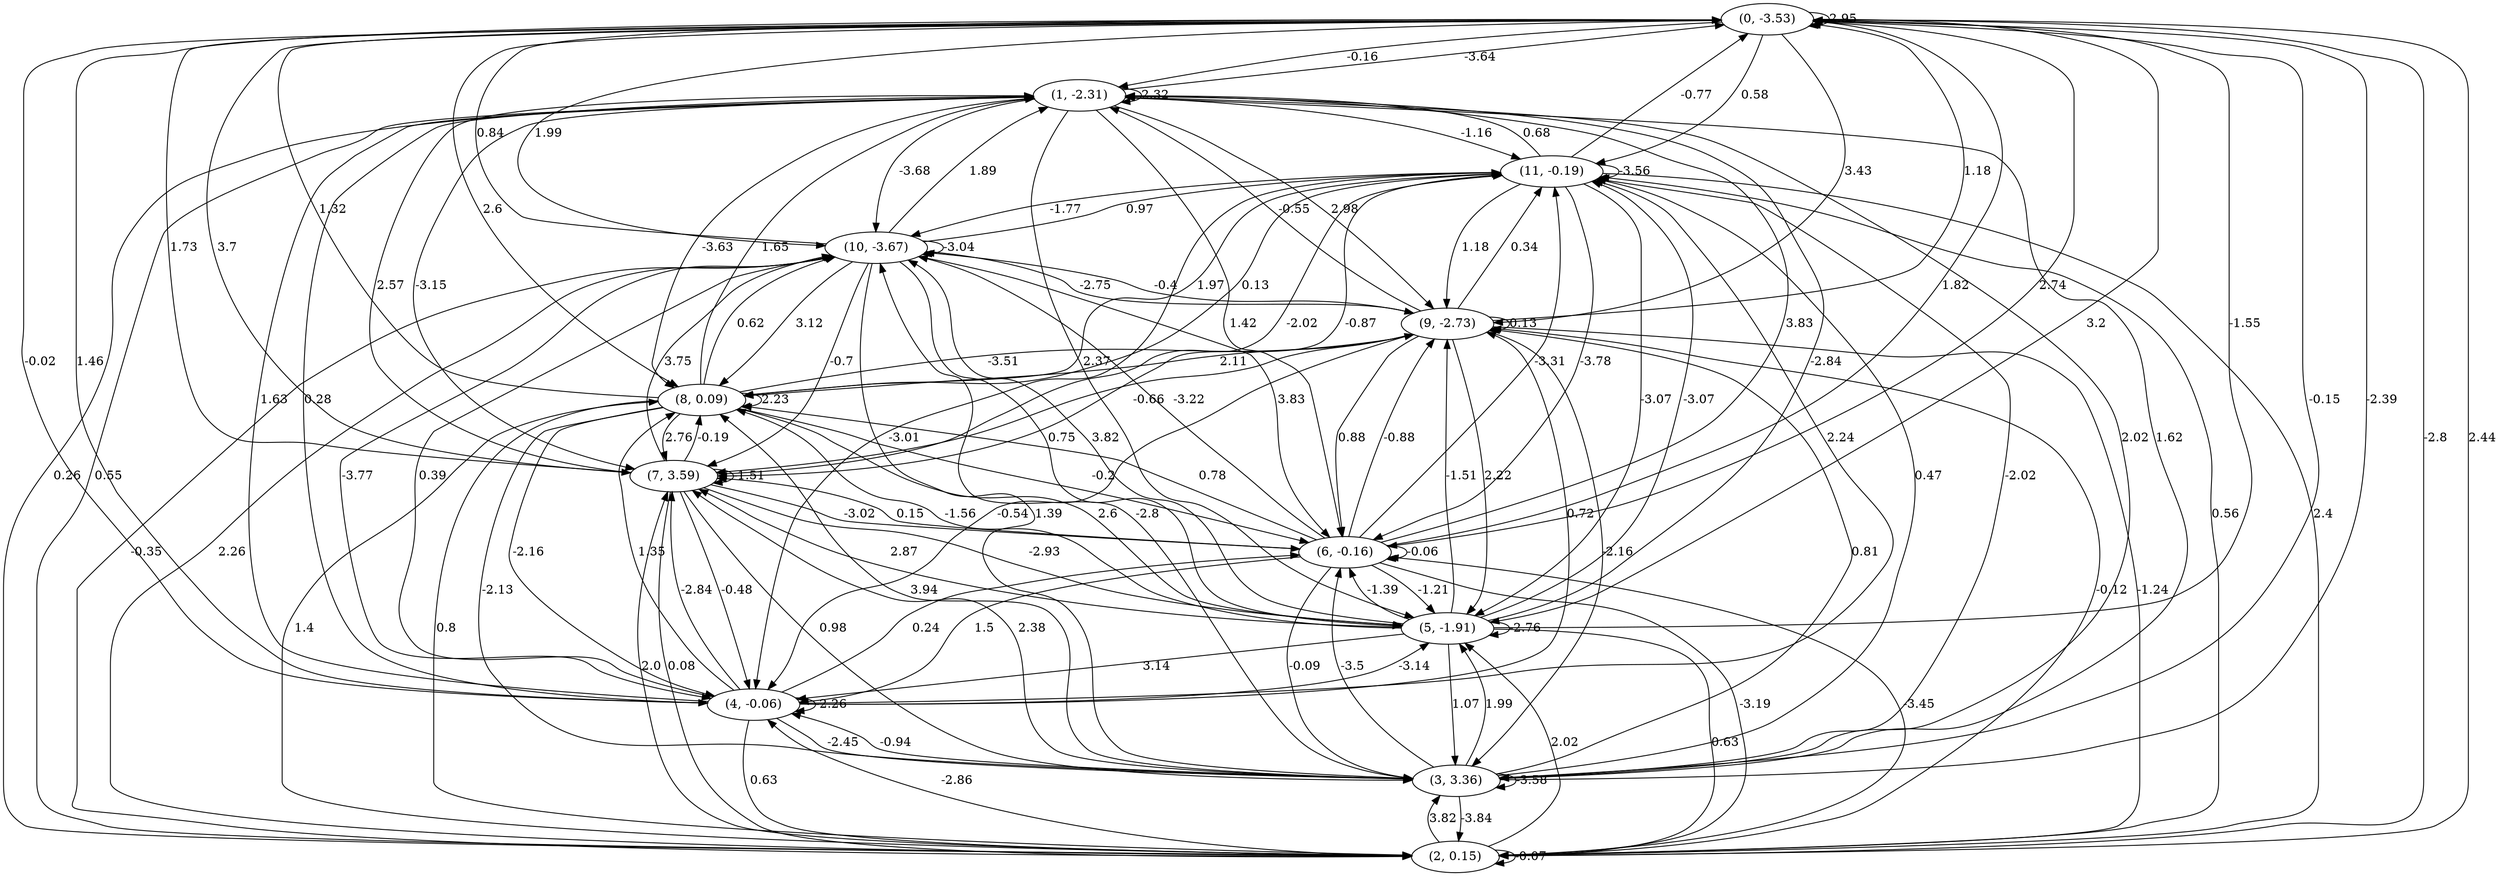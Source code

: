 digraph {
    0 [ label = "(0, -3.53)" ]
    1 [ label = "(1, -2.31)" ]
    2 [ label = "(2, 0.15)" ]
    3 [ label = "(3, 3.36)" ]
    4 [ label = "(4, -0.06)" ]
    5 [ label = "(5, -1.91)" ]
    6 [ label = "(6, -0.16)" ]
    7 [ label = "(7, 3.59)" ]
    8 [ label = "(8, 0.09)" ]
    9 [ label = "(9, -2.73)" ]
    10 [ label = "(10, -3.67)" ]
    11 [ label = "(11, -0.19)" ]
    0 -> 0 [ label = "2.95" ]
    1 -> 1 [ label = "2.32" ]
    2 -> 2 [ label = "-0.07" ]
    3 -> 3 [ label = "-3.58" ]
    4 -> 4 [ label = "-2.26" ]
    5 -> 5 [ label = "-2.76" ]
    6 -> 6 [ label = "-0.06" ]
    7 -> 7 [ label = "-1.51" ]
    8 -> 8 [ label = "2.23" ]
    9 -> 9 [ label = "0.13" ]
    10 -> 10 [ label = "-3.04" ]
    11 -> 11 [ label = "-3.56" ]
    1 -> 0 [ label = "-3.64" ]
    2 -> 0 [ label = "2.44" ]
    3 -> 0 [ label = "-2.39" ]
    4 -> 0 [ label = "1.46" ]
    5 -> 0 [ label = "-1.55" ]
    6 -> 0 [ label = "1.82" ]
    7 -> 0 [ label = "1.73" ]
    8 -> 0 [ label = "1.32" ]
    9 -> 0 [ label = "1.18" ]
    10 -> 0 [ label = "0.84" ]
    11 -> 0 [ label = "-0.77" ]
    0 -> 1 [ label = "-0.16" ]
    2 -> 1 [ label = "0.26" ]
    3 -> 1 [ label = "2.02" ]
    4 -> 1 [ label = "1.63" ]
    5 -> 1 [ label = "-2.84" ]
    6 -> 1 [ label = "3.83" ]
    7 -> 1 [ label = "2.57" ]
    8 -> 1 [ label = "1.65" ]
    9 -> 1 [ label = "-0.55" ]
    10 -> 1 [ label = "1.89" ]
    11 -> 1 [ label = "0.68" ]
    0 -> 2 [ label = "-2.8" ]
    1 -> 2 [ label = "0.55" ]
    3 -> 2 [ label = "-3.84" ]
    4 -> 2 [ label = "0.63" ]
    5 -> 2 [ label = "0.63" ]
    6 -> 2 [ label = "-3.19" ]
    7 -> 2 [ label = "0.08" ]
    8 -> 2 [ label = "0.8" ]
    9 -> 2 [ label = "-1.24" ]
    10 -> 2 [ label = "2.26" ]
    11 -> 2 [ label = "2.4" ]
    0 -> 3 [ label = "-0.15" ]
    1 -> 3 [ label = "1.62" ]
    2 -> 3 [ label = "3.82" ]
    4 -> 3 [ label = "-2.45" ]
    5 -> 3 [ label = "1.07" ]
    6 -> 3 [ label = "-0.09" ]
    7 -> 3 [ label = "0.98" ]
    8 -> 3 [ label = "-2.13" ]
    9 -> 3 [ label = "-2.16" ]
    10 -> 3 [ label = "1.39" ]
    11 -> 3 [ label = "-2.02" ]
    0 -> 4 [ label = "-0.02" ]
    1 -> 4 [ label = "0.28" ]
    2 -> 4 [ label = "-2.86" ]
    3 -> 4 [ label = "-0.94" ]
    5 -> 4 [ label = "3.14" ]
    6 -> 4 [ label = "1.5" ]
    7 -> 4 [ label = "-0.48" ]
    8 -> 4 [ label = "-2.16" ]
    9 -> 4 [ label = "-0.54" ]
    10 -> 4 [ label = "-3.77" ]
    11 -> 4 [ label = "-3.01" ]
    0 -> 5 [ label = "3.2" ]
    1 -> 5 [ label = "2.37" ]
    2 -> 5 [ label = "2.02" ]
    3 -> 5 [ label = "1.99" ]
    4 -> 5 [ label = "-3.14" ]
    6 -> 5 [ label = "-1.21" ]
    7 -> 5 [ label = "-2.93" ]
    8 -> 5 [ label = "2.6" ]
    9 -> 5 [ label = "2.22" ]
    10 -> 5 [ label = "0.75" ]
    11 -> 5 [ label = "-3.07" ]
    0 -> 6 [ label = "2.74" ]
    1 -> 6 [ label = "1.42" ]
    2 -> 6 [ label = "-3.45" ]
    3 -> 6 [ label = "-3.5" ]
    4 -> 6 [ label = "0.24" ]
    5 -> 6 [ label = "-1.39" ]
    7 -> 6 [ label = "-3.02" ]
    8 -> 6 [ label = "-0.2" ]
    9 -> 6 [ label = "0.88" ]
    10 -> 6 [ label = "3.83" ]
    11 -> 6 [ label = "-3.78" ]
    0 -> 7 [ label = "3.7" ]
    1 -> 7 [ label = "-3.15" ]
    2 -> 7 [ label = "2.0" ]
    3 -> 7 [ label = "2.38" ]
    4 -> 7 [ label = "-2.84" ]
    5 -> 7 [ label = "2.87" ]
    6 -> 7 [ label = "0.15" ]
    8 -> 7 [ label = "2.76" ]
    9 -> 7 [ label = "-0.66" ]
    10 -> 7 [ label = "-0.7" ]
    11 -> 7 [ label = "-0.87" ]
    0 -> 8 [ label = "2.6" ]
    1 -> 8 [ label = "-3.63" ]
    2 -> 8 [ label = "1.4" ]
    3 -> 8 [ label = "3.94" ]
    4 -> 8 [ label = "1.35" ]
    5 -> 8 [ label = "-1.56" ]
    6 -> 8 [ label = "0.78" ]
    7 -> 8 [ label = "-0.19" ]
    9 -> 8 [ label = "2.11" ]
    10 -> 8 [ label = "3.12" ]
    11 -> 8 [ label = "1.97" ]
    0 -> 9 [ label = "3.43" ]
    1 -> 9 [ label = "2.98" ]
    2 -> 9 [ label = "-0.12" ]
    3 -> 9 [ label = "0.81" ]
    4 -> 9 [ label = "0.72" ]
    5 -> 9 [ label = "-1.51" ]
    6 -> 9 [ label = "-0.88" ]
    8 -> 9 [ label = "-3.51" ]
    10 -> 9 [ label = "-2.75" ]
    11 -> 9 [ label = "1.18" ]
    0 -> 10 [ label = "1.99" ]
    1 -> 10 [ label = "-3.68" ]
    2 -> 10 [ label = "-0.35" ]
    3 -> 10 [ label = "-2.8" ]
    4 -> 10 [ label = "0.39" ]
    5 -> 10 [ label = "3.82" ]
    6 -> 10 [ label = "-3.22" ]
    7 -> 10 [ label = "3.75" ]
    8 -> 10 [ label = "0.62" ]
    9 -> 10 [ label = "-0.4" ]
    11 -> 10 [ label = "-1.77" ]
    0 -> 11 [ label = "0.58" ]
    1 -> 11 [ label = "-1.16" ]
    2 -> 11 [ label = "0.56" ]
    3 -> 11 [ label = "0.47" ]
    4 -> 11 [ label = "2.24" ]
    5 -> 11 [ label = "-3.07" ]
    6 -> 11 [ label = "-3.31" ]
    7 -> 11 [ label = "-2.02" ]
    8 -> 11 [ label = "0.13" ]
    9 -> 11 [ label = "0.34" ]
    10 -> 11 [ label = "0.97" ]
}

